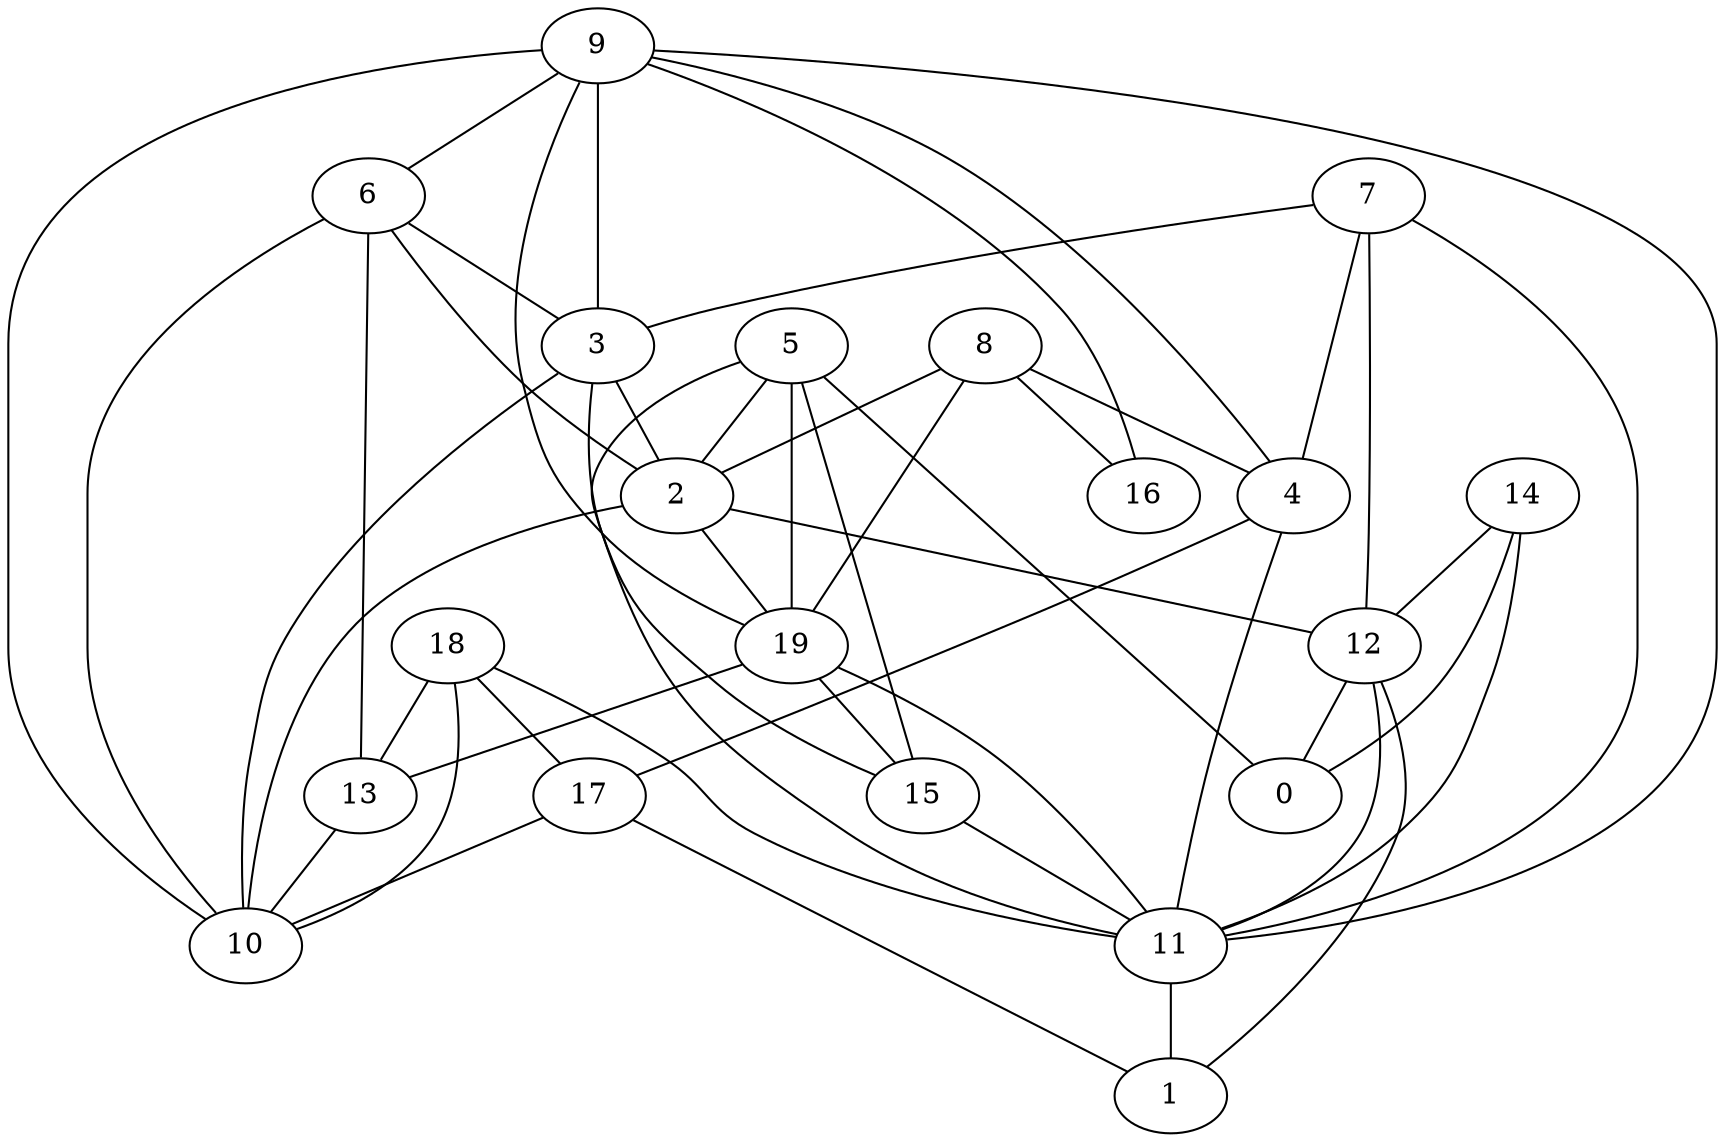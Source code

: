 digraph GG_graph {

subgraph G_graph {
edge [color = black]
"5" -> "15" [dir = none]
"8" -> "2" [dir = none]
"2" -> "10" [dir = none]
"4" -> "11" [dir = none]
"4" -> "17" [dir = none]
"18" -> "10" [dir = none]
"9" -> "19" [dir = none]
"9" -> "16" [dir = none]
"9" -> "10" [dir = none]
"9" -> "4" [dir = none]
"3" -> "2" [dir = none]
"14" -> "0" [dir = none]
"14" -> "12" [dir = none]
"14" -> "11" [dir = none]
"12" -> "1" [dir = none]
"7" -> "11" [dir = none]
"15" -> "11" [dir = none]
"13" -> "10" [dir = none]
"6" -> "10" [dir = none]
"6" -> "2" [dir = none]
"2" -> "12" [dir = none]
"5" -> "19" [dir = none]
"18" -> "13" [dir = none]
"8" -> "19" [dir = none]
"17" -> "1" [dir = none]
"5" -> "0" [dir = none]
"5" -> "2" [dir = none]
"3" -> "15" [dir = none]
"12" -> "11" [dir = none]
"9" -> "11" [dir = none]
"11" -> "1" [dir = none]
"7" -> "3" [dir = none]
"19" -> "15" [dir = none]
"19" -> "13" [dir = none]
"7" -> "12" [dir = none]
"2" -> "19" [dir = none]
"3" -> "10" [dir = none]
"17" -> "10" [dir = none]
"5" -> "11" [dir = none]
"19" -> "11" [dir = none]
"7" -> "4" [dir = none]
"8" -> "4" [dir = none]
"8" -> "16" [dir = none]
"18" -> "17" [dir = none]
"18" -> "11" [dir = none]
"12" -> "0" [dir = none]
"9" -> "6" [dir = none]
"6" -> "3" [dir = none]
"9" -> "3" [dir = none]
"6" -> "13" [dir = none]
}

}
